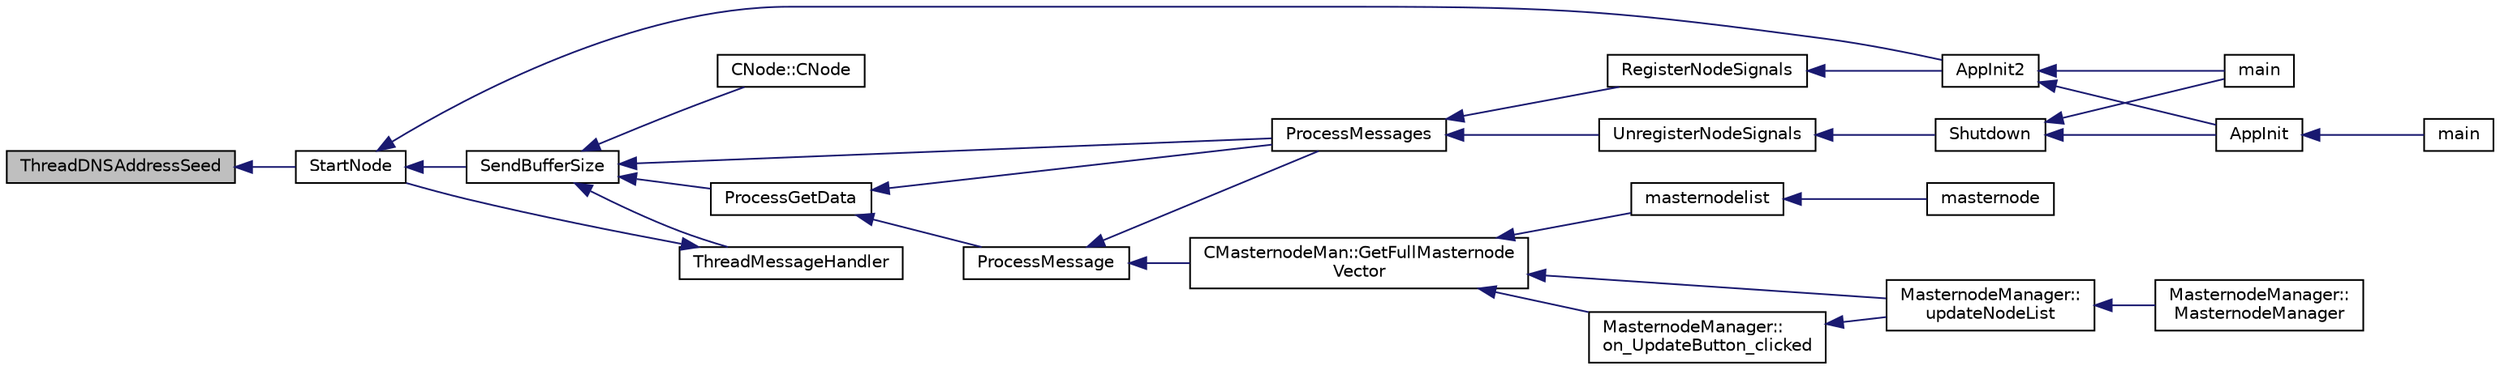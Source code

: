 digraph "ThreadDNSAddressSeed"
{
  edge [fontname="Helvetica",fontsize="10",labelfontname="Helvetica",labelfontsize="10"];
  node [fontname="Helvetica",fontsize="10",shape=record];
  rankdir="LR";
  Node1691 [label="ThreadDNSAddressSeed",height=0.2,width=0.4,color="black", fillcolor="grey75", style="filled", fontcolor="black"];
  Node1691 -> Node1692 [dir="back",color="midnightblue",fontsize="10",style="solid",fontname="Helvetica"];
  Node1692 [label="StartNode",height=0.2,width=0.4,color="black", fillcolor="white", style="filled",URL="$d7/d97/net_8h.html#a9396d8054e8f74959e9391871aaddde0"];
  Node1692 -> Node1693 [dir="back",color="midnightblue",fontsize="10",style="solid",fontname="Helvetica"];
  Node1693 [label="AppInit2",height=0.2,width=0.4,color="black", fillcolor="white", style="filled",URL="$d8/dc0/init_8h.html#a1a4c1bfbf6ba1db77e988b89b9cadfd3",tooltip="Initialize ion. "];
  Node1693 -> Node1694 [dir="back",color="midnightblue",fontsize="10",style="solid",fontname="Helvetica"];
  Node1694 [label="AppInit",height=0.2,width=0.4,color="black", fillcolor="white", style="filled",URL="$d4/d35/iond_8cpp.html#ac59316b767e6984e1285f0531275286b"];
  Node1694 -> Node1695 [dir="back",color="midnightblue",fontsize="10",style="solid",fontname="Helvetica"];
  Node1695 [label="main",height=0.2,width=0.4,color="black", fillcolor="white", style="filled",URL="$d4/d35/iond_8cpp.html#a0ddf1224851353fc92bfbff6f499fa97"];
  Node1693 -> Node1696 [dir="back",color="midnightblue",fontsize="10",style="solid",fontname="Helvetica"];
  Node1696 [label="main",height=0.2,width=0.4,color="black", fillcolor="white", style="filled",URL="$d5/d2d/ion_8cpp.html#a0ddf1224851353fc92bfbff6f499fa97"];
  Node1692 -> Node1697 [dir="back",color="midnightblue",fontsize="10",style="solid",fontname="Helvetica"];
  Node1697 [label="SendBufferSize",height=0.2,width=0.4,color="black", fillcolor="white", style="filled",URL="$d7/d97/net_8h.html#a13f289d6233bd32b78a38793f76bdccb"];
  Node1697 -> Node1698 [dir="back",color="midnightblue",fontsize="10",style="solid",fontname="Helvetica"];
  Node1698 [label="ProcessGetData",height=0.2,width=0.4,color="black", fillcolor="white", style="filled",URL="$df/d0a/main_8cpp.html#a3be415b83ecfe1f4215e0bd28c3b1eec"];
  Node1698 -> Node1699 [dir="back",color="midnightblue",fontsize="10",style="solid",fontname="Helvetica"];
  Node1699 [label="ProcessMessage",height=0.2,width=0.4,color="black", fillcolor="white", style="filled",URL="$df/d0a/main_8cpp.html#a8ba92b1a4bce3c835e887a9073d17d8e"];
  Node1699 -> Node1700 [dir="back",color="midnightblue",fontsize="10",style="solid",fontname="Helvetica"];
  Node1700 [label="ProcessMessages",height=0.2,width=0.4,color="black", fillcolor="white", style="filled",URL="$d4/dbf/main_8h.html#a196f9318f02448b85b28d612698934fd"];
  Node1700 -> Node1701 [dir="back",color="midnightblue",fontsize="10",style="solid",fontname="Helvetica"];
  Node1701 [label="RegisterNodeSignals",height=0.2,width=0.4,color="black", fillcolor="white", style="filled",URL="$d4/dbf/main_8h.html#ab02615ff65f91d69f8d786ec900baa8a",tooltip="Register with a network node to receive its signals. "];
  Node1701 -> Node1693 [dir="back",color="midnightblue",fontsize="10",style="solid",fontname="Helvetica"];
  Node1700 -> Node1702 [dir="back",color="midnightblue",fontsize="10",style="solid",fontname="Helvetica"];
  Node1702 [label="UnregisterNodeSignals",height=0.2,width=0.4,color="black", fillcolor="white", style="filled",URL="$d4/dbf/main_8h.html#a3ef0cc6e9d9d6435ee2a5569244d6ebd",tooltip="Unregister a network node. "];
  Node1702 -> Node1703 [dir="back",color="midnightblue",fontsize="10",style="solid",fontname="Helvetica"];
  Node1703 [label="Shutdown",height=0.2,width=0.4,color="black", fillcolor="white", style="filled",URL="$d8/dc0/init_8h.html#ac5f038c2b480cf9ef5e19e3eba8dbaf9"];
  Node1703 -> Node1694 [dir="back",color="midnightblue",fontsize="10",style="solid",fontname="Helvetica"];
  Node1703 -> Node1696 [dir="back",color="midnightblue",fontsize="10",style="solid",fontname="Helvetica"];
  Node1699 -> Node1704 [dir="back",color="midnightblue",fontsize="10",style="solid",fontname="Helvetica"];
  Node1704 [label="CMasternodeMan::GetFullMasternode\lVector",height=0.2,width=0.4,color="black", fillcolor="white", style="filled",URL="$dc/d6b/class_c_masternode_man.html#ab39e213a7601e1bef2eba1d5d63206f5"];
  Node1704 -> Node1705 [dir="back",color="midnightblue",fontsize="10",style="solid",fontname="Helvetica"];
  Node1705 [label="MasternodeManager::\lupdateNodeList",height=0.2,width=0.4,color="black", fillcolor="white", style="filled",URL="$d9/d70/class_masternode_manager.html#a5485a8bd6ccf673027165cc1207dfae9"];
  Node1705 -> Node1706 [dir="back",color="midnightblue",fontsize="10",style="solid",fontname="Helvetica"];
  Node1706 [label="MasternodeManager::\lMasternodeManager",height=0.2,width=0.4,color="black", fillcolor="white", style="filled",URL="$d9/d70/class_masternode_manager.html#ad18cb99065e056e6b791e2356de826bf"];
  Node1704 -> Node1707 [dir="back",color="midnightblue",fontsize="10",style="solid",fontname="Helvetica"];
  Node1707 [label="MasternodeManager::\lon_UpdateButton_clicked",height=0.2,width=0.4,color="black", fillcolor="white", style="filled",URL="$d9/d70/class_masternode_manager.html#ae8d07b4d869e3eb09fe1be445eff0430"];
  Node1707 -> Node1705 [dir="back",color="midnightblue",fontsize="10",style="solid",fontname="Helvetica"];
  Node1704 -> Node1708 [dir="back",color="midnightblue",fontsize="10",style="solid",fontname="Helvetica"];
  Node1708 [label="masternodelist",height=0.2,width=0.4,color="black", fillcolor="white", style="filled",URL="$d5/d6b/rpcstashedsend_8cpp.html#a3a7ed7e37f21eb2912afc6e776f7236c"];
  Node1708 -> Node1709 [dir="back",color="midnightblue",fontsize="10",style="solid",fontname="Helvetica"];
  Node1709 [label="masternode",height=0.2,width=0.4,color="black", fillcolor="white", style="filled",URL="$d5/d6b/rpcstashedsend_8cpp.html#a30609e443aeb47c29ed0878d16b1b5e1"];
  Node1698 -> Node1700 [dir="back",color="midnightblue",fontsize="10",style="solid",fontname="Helvetica"];
  Node1697 -> Node1700 [dir="back",color="midnightblue",fontsize="10",style="solid",fontname="Helvetica"];
  Node1697 -> Node1710 [dir="back",color="midnightblue",fontsize="10",style="solid",fontname="Helvetica"];
  Node1710 [label="ThreadMessageHandler",height=0.2,width=0.4,color="black", fillcolor="white", style="filled",URL="$dd/d84/net_8cpp.html#a379b0d3521bdd62ac296f219d70c4e30"];
  Node1710 -> Node1692 [dir="back",color="midnightblue",fontsize="10",style="solid",fontname="Helvetica"];
  Node1697 -> Node1711 [dir="back",color="midnightblue",fontsize="10",style="solid",fontname="Helvetica"];
  Node1711 [label="CNode::CNode",height=0.2,width=0.4,color="black", fillcolor="white", style="filled",URL="$d1/d64/class_c_node.html#a51556705550511146245b9fb2fec09c1"];
}
